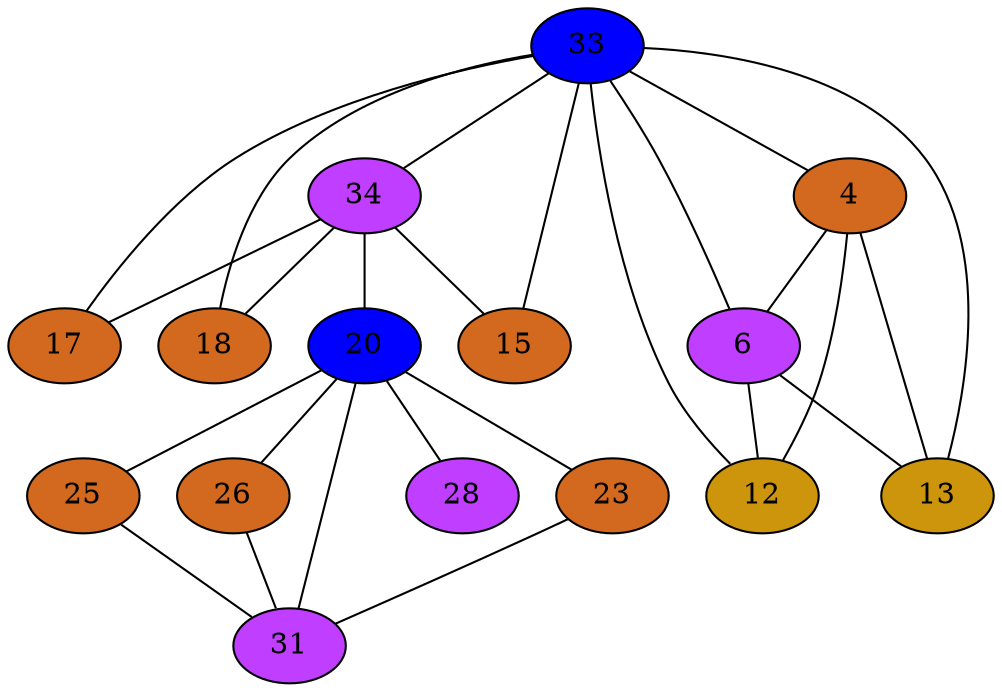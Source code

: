 strict graph {
33[label="33" style=filled fillcolor="blue1"];
33 -- 17
33 -- 18
33 -- 34
33 -- 4
33 -- 6
33 -- 12
33 -- 13
33 -- 15
34[label="34" style=filled fillcolor="darkorchid1"];
34 -- 17
34 -- 33
34 -- 18
34 -- 20
34 -- 15
4[label="4" style=filled fillcolor="chocolate"];
4 -- 33
4 -- 6
4 -- 12
4 -- 13
6[label="6" style=filled fillcolor="darkorchid1"];
6 -- 33
6 -- 4
6 -- 12
6 -- 13
12[label="12" style=filled fillcolor="darkgoldenrod3"];
12 -- 33
12 -- 4
12 -- 6
13[label="13" style=filled fillcolor="darkgoldenrod3"];
13 -- 33
13 -- 4
13 -- 6
15[label="15" style=filled fillcolor="chocolate"];
15 -- 33
15 -- 34
17[label="17" style=filled fillcolor="chocolate"];
17 -- 33
17 -- 34
18[label="18" style=filled fillcolor="chocolate"];
18 -- 33
18 -- 34
20[label="20" style=filled fillcolor="blue1"];
20 -- 34
20 -- 23
20 -- 25
20 -- 26
20 -- 28
20 -- 31
23[label="23" style=filled fillcolor="chocolate"];
23 -- 20
23 -- 31
25[label="25" style=filled fillcolor="chocolate"];
25 -- 20
25 -- 31
26[label="26" style=filled fillcolor="chocolate"];
26 -- 20
26 -- 31
28[label="28" style=filled fillcolor="darkorchid1"];
28 -- 20
31[label="31" style=filled fillcolor="darkorchid1"];
31 -- 20
31 -- 23
31 -- 25
31 -- 26
}
